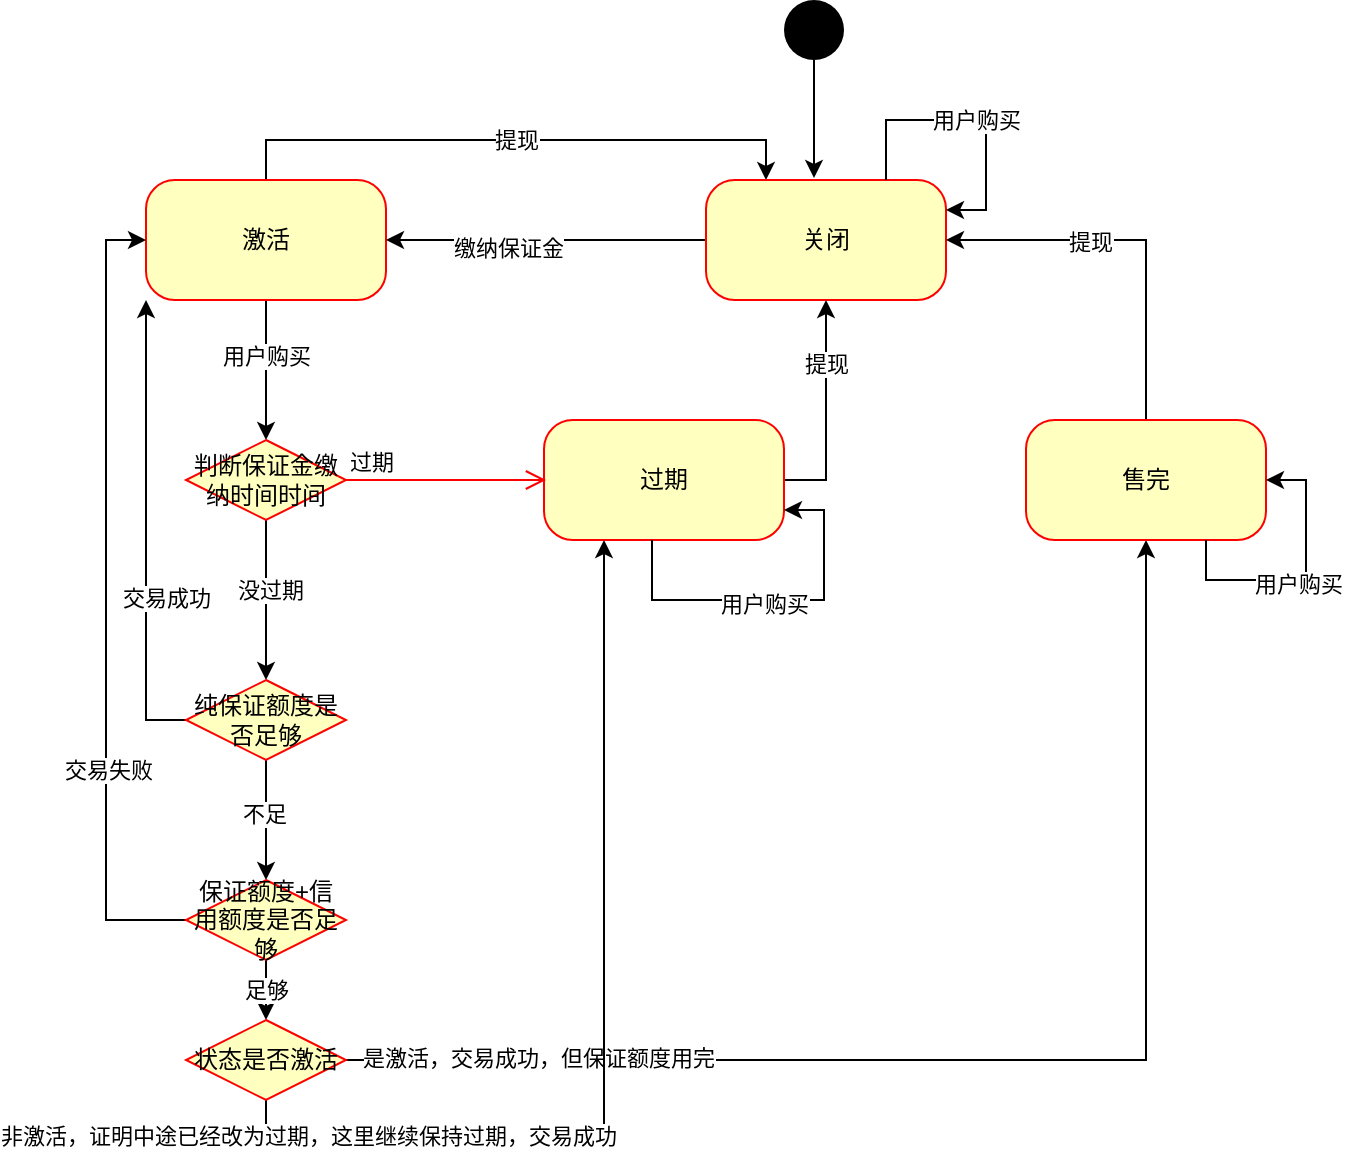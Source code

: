 <mxfile version="13.10.9" type="github">
  <diagram name="Page-1" id="58cdce13-f638-feb5-8d6f-7d28b1aa9fa0">
    <mxGraphModel dx="884" dy="621" grid="1" gridSize="10" guides="1" tooltips="1" connect="1" arrows="1" fold="1" page="1" pageScale="1" pageWidth="1100" pageHeight="850" background="#ffffff" math="0" shadow="0">
      <root>
        <mxCell id="0" />
        <mxCell id="1" parent="0" />
        <mxCell id="LWWSfnZDgmoD0diwHtsT-22" style="edgeStyle=orthogonalEdgeStyle;rounded=0;orthogonalLoop=1;jettySize=auto;html=1;exitX=0.5;exitY=1;exitDx=0;exitDy=0;entryX=0.5;entryY=0;entryDx=0;entryDy=0;" edge="1" parent="1" source="LWWSfnZDgmoD0diwHtsT-6" target="LWWSfnZDgmoD0diwHtsT-19">
          <mxGeometry relative="1" as="geometry">
            <mxPoint x="310" y="250" as="targetPoint" />
          </mxGeometry>
        </mxCell>
        <mxCell id="LWWSfnZDgmoD0diwHtsT-23" value="用户购买" style="edgeLabel;html=1;align=center;verticalAlign=middle;resizable=0;points=[];" vertex="1" connectable="0" parent="LWWSfnZDgmoD0diwHtsT-22">
          <mxGeometry x="-0.2" relative="1" as="geometry">
            <mxPoint as="offset" />
          </mxGeometry>
        </mxCell>
        <mxCell id="LWWSfnZDgmoD0diwHtsT-33" value="提现" style="edgeStyle=orthogonalEdgeStyle;rounded=0;orthogonalLoop=1;jettySize=auto;html=1;exitX=0.5;exitY=0;exitDx=0;exitDy=0;entryX=0.25;entryY=0;entryDx=0;entryDy=0;" edge="1" parent="1" source="LWWSfnZDgmoD0diwHtsT-6" target="LWWSfnZDgmoD0diwHtsT-9">
          <mxGeometry relative="1" as="geometry" />
        </mxCell>
        <mxCell id="LWWSfnZDgmoD0diwHtsT-6" value="激活" style="rounded=1;whiteSpace=wrap;html=1;arcSize=24;fillColor=#ffffc0;strokeColor=#ff0000;shadow=0;comic=0;labelBackgroundColor=none;fontFamily=Verdana;fontSize=12;fontColor=#000000;align=center;" vertex="1" parent="1">
          <mxGeometry x="250" y="130" width="120" height="60" as="geometry" />
        </mxCell>
        <mxCell id="LWWSfnZDgmoD0diwHtsT-12" style="edgeStyle=orthogonalEdgeStyle;rounded=0;orthogonalLoop=1;jettySize=auto;html=1;exitX=0;exitY=0.5;exitDx=0;exitDy=0;entryX=1;entryY=0.5;entryDx=0;entryDy=0;" edge="1" parent="1" source="LWWSfnZDgmoD0diwHtsT-9" target="LWWSfnZDgmoD0diwHtsT-6">
          <mxGeometry relative="1" as="geometry" />
        </mxCell>
        <mxCell id="LWWSfnZDgmoD0diwHtsT-13" value="缴纳保证金" style="edgeLabel;html=1;align=center;verticalAlign=middle;resizable=0;points=[];" vertex="1" connectable="0" parent="LWWSfnZDgmoD0diwHtsT-12">
          <mxGeometry x="0.244" y="4" relative="1" as="geometry">
            <mxPoint as="offset" />
          </mxGeometry>
        </mxCell>
        <mxCell id="LWWSfnZDgmoD0diwHtsT-9" value="关闭" style="rounded=1;whiteSpace=wrap;html=1;arcSize=24;fillColor=#ffffc0;strokeColor=#ff0000;shadow=0;comic=0;labelBackgroundColor=none;fontFamily=Verdana;fontSize=12;fontColor=#000000;align=center;" vertex="1" parent="1">
          <mxGeometry x="530" y="130" width="120" height="60" as="geometry" />
        </mxCell>
        <mxCell id="LWWSfnZDgmoD0diwHtsT-15" style="edgeStyle=orthogonalEdgeStyle;rounded=0;orthogonalLoop=1;jettySize=auto;html=1;exitX=0.5;exitY=1;exitDx=0;exitDy=0;entryX=0.45;entryY=-0.017;entryDx=0;entryDy=0;entryPerimeter=0;" edge="1" parent="1" source="LWWSfnZDgmoD0diwHtsT-14" target="LWWSfnZDgmoD0diwHtsT-9">
          <mxGeometry relative="1" as="geometry" />
        </mxCell>
        <mxCell id="LWWSfnZDgmoD0diwHtsT-14" value="" style="ellipse;fillColor=#000000;strokeColor=none;" vertex="1" parent="1">
          <mxGeometry x="569" y="40" width="30" height="30" as="geometry" />
        </mxCell>
        <mxCell id="LWWSfnZDgmoD0diwHtsT-30" style="edgeStyle=orthogonalEdgeStyle;rounded=0;orthogonalLoop=1;jettySize=auto;html=1;exitX=1;exitY=0.5;exitDx=0;exitDy=0;entryX=0.5;entryY=1;entryDx=0;entryDy=0;" edge="1" parent="1" source="LWWSfnZDgmoD0diwHtsT-16" target="LWWSfnZDgmoD0diwHtsT-9">
          <mxGeometry relative="1" as="geometry" />
        </mxCell>
        <mxCell id="LWWSfnZDgmoD0diwHtsT-31" value="提现" style="edgeLabel;html=1;align=center;verticalAlign=middle;resizable=0;points=[];" vertex="1" connectable="0" parent="LWWSfnZDgmoD0diwHtsT-30">
          <mxGeometry x="0.423" relative="1" as="geometry">
            <mxPoint as="offset" />
          </mxGeometry>
        </mxCell>
        <mxCell id="LWWSfnZDgmoD0diwHtsT-16" value="过期" style="rounded=1;whiteSpace=wrap;html=1;arcSize=24;fillColor=#ffffc0;strokeColor=#ff0000;shadow=0;comic=0;labelBackgroundColor=none;fontFamily=Verdana;fontSize=12;fontColor=#000000;align=center;" vertex="1" parent="1">
          <mxGeometry x="449" y="250" width="120" height="60" as="geometry" />
        </mxCell>
        <mxCell id="LWWSfnZDgmoD0diwHtsT-35" value="" style="edgeStyle=orthogonalEdgeStyle;rounded=0;orthogonalLoop=1;jettySize=auto;html=1;" edge="1" parent="1" source="LWWSfnZDgmoD0diwHtsT-19" target="LWWSfnZDgmoD0diwHtsT-34">
          <mxGeometry relative="1" as="geometry" />
        </mxCell>
        <mxCell id="LWWSfnZDgmoD0diwHtsT-44" value="没过期" style="edgeLabel;html=1;align=center;verticalAlign=middle;resizable=0;points=[];" vertex="1" connectable="0" parent="LWWSfnZDgmoD0diwHtsT-35">
          <mxGeometry x="-0.125" y="2" relative="1" as="geometry">
            <mxPoint as="offset" />
          </mxGeometry>
        </mxCell>
        <mxCell id="LWWSfnZDgmoD0diwHtsT-19" value="判断保证金缴纳时间时间" style="rhombus;whiteSpace=wrap;html=1;fillColor=#ffffc0;strokeColor=#ff0000;" vertex="1" parent="1">
          <mxGeometry x="270" y="260" width="80" height="40" as="geometry" />
        </mxCell>
        <mxCell id="LWWSfnZDgmoD0diwHtsT-20" value="过期" style="edgeStyle=orthogonalEdgeStyle;html=1;align=left;verticalAlign=bottom;endArrow=open;endSize=8;strokeColor=#ff0000;exitX=1;exitY=0.5;exitDx=0;exitDy=0;" edge="1" source="LWWSfnZDgmoD0diwHtsT-19" parent="1">
          <mxGeometry x="-1" relative="1" as="geometry">
            <mxPoint x="450" y="280" as="targetPoint" />
            <mxPoint x="380" y="350" as="sourcePoint" />
          </mxGeometry>
        </mxCell>
        <mxCell id="LWWSfnZDgmoD0diwHtsT-39" value="" style="edgeStyle=orthogonalEdgeStyle;rounded=0;orthogonalLoop=1;jettySize=auto;html=1;entryX=0.5;entryY=0;entryDx=0;entryDy=0;" edge="1" parent="1" source="LWWSfnZDgmoD0diwHtsT-34" target="LWWSfnZDgmoD0diwHtsT-45">
          <mxGeometry relative="1" as="geometry">
            <mxPoint x="310" y="470" as="targetPoint" />
          </mxGeometry>
        </mxCell>
        <mxCell id="LWWSfnZDgmoD0diwHtsT-49" value="不足" style="edgeLabel;html=1;align=center;verticalAlign=middle;resizable=0;points=[];" vertex="1" connectable="0" parent="LWWSfnZDgmoD0diwHtsT-39">
          <mxGeometry x="-0.1" y="-1" relative="1" as="geometry">
            <mxPoint as="offset" />
          </mxGeometry>
        </mxCell>
        <mxCell id="LWWSfnZDgmoD0diwHtsT-50" style="edgeStyle=orthogonalEdgeStyle;rounded=0;orthogonalLoop=1;jettySize=auto;html=1;exitX=0;exitY=0.5;exitDx=0;exitDy=0;entryX=0;entryY=1;entryDx=0;entryDy=0;" edge="1" parent="1" source="LWWSfnZDgmoD0diwHtsT-34" target="LWWSfnZDgmoD0diwHtsT-6">
          <mxGeometry relative="1" as="geometry" />
        </mxCell>
        <mxCell id="LWWSfnZDgmoD0diwHtsT-51" value="交易成功" style="edgeLabel;html=1;align=center;verticalAlign=middle;resizable=0;points=[];" vertex="1" connectable="0" parent="LWWSfnZDgmoD0diwHtsT-50">
          <mxGeometry x="-0.296" y="-2" relative="1" as="geometry">
            <mxPoint x="8" as="offset" />
          </mxGeometry>
        </mxCell>
        <mxCell id="LWWSfnZDgmoD0diwHtsT-34" value="纯保证额度是否足够" style="rhombus;whiteSpace=wrap;html=1;fillColor=#ffffc0;strokeColor=#ff0000;" vertex="1" parent="1">
          <mxGeometry x="270" y="380" width="80" height="40" as="geometry" />
        </mxCell>
        <mxCell id="LWWSfnZDgmoD0diwHtsT-46" style="edgeStyle=orthogonalEdgeStyle;rounded=0;orthogonalLoop=1;jettySize=auto;html=1;exitX=1;exitY=0.5;exitDx=0;exitDy=0;entryX=0.5;entryY=1;entryDx=0;entryDy=0;" edge="1" parent="1" source="LWWSfnZDgmoD0diwHtsT-70" target="LWWSfnZDgmoD0diwHtsT-53">
          <mxGeometry relative="1" as="geometry" />
        </mxCell>
        <mxCell id="LWWSfnZDgmoD0diwHtsT-52" value="是激活，交易成功，但保证额度用完" style="edgeLabel;html=1;align=center;verticalAlign=middle;resizable=0;points=[];" vertex="1" connectable="0" parent="LWWSfnZDgmoD0diwHtsT-46">
          <mxGeometry x="-0.711" y="1" relative="1" as="geometry">
            <mxPoint as="offset" />
          </mxGeometry>
        </mxCell>
        <mxCell id="LWWSfnZDgmoD0diwHtsT-47" style="edgeStyle=orthogonalEdgeStyle;rounded=0;orthogonalLoop=1;jettySize=auto;html=1;exitX=0;exitY=0.5;exitDx=0;exitDy=0;entryX=0;entryY=0.5;entryDx=0;entryDy=0;" edge="1" parent="1" source="LWWSfnZDgmoD0diwHtsT-45" target="LWWSfnZDgmoD0diwHtsT-6">
          <mxGeometry relative="1" as="geometry" />
        </mxCell>
        <mxCell id="LWWSfnZDgmoD0diwHtsT-48" value="交易失败" style="edgeLabel;html=1;align=center;verticalAlign=middle;resizable=0;points=[];" vertex="1" connectable="0" parent="LWWSfnZDgmoD0diwHtsT-47">
          <mxGeometry x="-0.19" y="-1" relative="1" as="geometry">
            <mxPoint y="47" as="offset" />
          </mxGeometry>
        </mxCell>
        <mxCell id="LWWSfnZDgmoD0diwHtsT-71" value="足够" style="edgeStyle=orthogonalEdgeStyle;rounded=0;orthogonalLoop=1;jettySize=auto;html=1;" edge="1" parent="1" source="LWWSfnZDgmoD0diwHtsT-45" target="LWWSfnZDgmoD0diwHtsT-70">
          <mxGeometry relative="1" as="geometry" />
        </mxCell>
        <mxCell id="LWWSfnZDgmoD0diwHtsT-45" value="保证额度+信用额度是否足够" style="rhombus;whiteSpace=wrap;html=1;fillColor=#ffffc0;strokeColor=#ff0000;" vertex="1" parent="1">
          <mxGeometry x="270" y="480" width="80" height="40" as="geometry" />
        </mxCell>
        <mxCell id="LWWSfnZDgmoD0diwHtsT-54" style="edgeStyle=orthogonalEdgeStyle;rounded=0;orthogonalLoop=1;jettySize=auto;html=1;exitX=0.5;exitY=0;exitDx=0;exitDy=0;entryX=1;entryY=0.5;entryDx=0;entryDy=0;" edge="1" parent="1" source="LWWSfnZDgmoD0diwHtsT-53" target="LWWSfnZDgmoD0diwHtsT-9">
          <mxGeometry relative="1" as="geometry" />
        </mxCell>
        <mxCell id="LWWSfnZDgmoD0diwHtsT-55" value="提现" style="edgeLabel;html=1;align=center;verticalAlign=middle;resizable=0;points=[];" vertex="1" connectable="0" parent="LWWSfnZDgmoD0diwHtsT-54">
          <mxGeometry x="0.242" y="1" relative="1" as="geometry">
            <mxPoint as="offset" />
          </mxGeometry>
        </mxCell>
        <mxCell id="LWWSfnZDgmoD0diwHtsT-53" value="售完" style="rounded=1;whiteSpace=wrap;html=1;arcSize=24;fillColor=#ffffc0;strokeColor=#ff0000;shadow=0;comic=0;labelBackgroundColor=none;fontFamily=Verdana;fontSize=12;fontColor=#000000;align=center;" vertex="1" parent="1">
          <mxGeometry x="690" y="250" width="120" height="60" as="geometry" />
        </mxCell>
        <mxCell id="LWWSfnZDgmoD0diwHtsT-60" style="edgeStyle=orthogonalEdgeStyle;rounded=0;orthogonalLoop=1;jettySize=auto;html=1;exitX=0.75;exitY=1;exitDx=0;exitDy=0;entryX=1;entryY=0.5;entryDx=0;entryDy=0;" edge="1" parent="1" source="LWWSfnZDgmoD0diwHtsT-53" target="LWWSfnZDgmoD0diwHtsT-53">
          <mxGeometry relative="1" as="geometry">
            <mxPoint x="549" y="380" as="sourcePoint" />
          </mxGeometry>
        </mxCell>
        <mxCell id="LWWSfnZDgmoD0diwHtsT-63" value="用户购买" style="edgeLabel;html=1;align=center;verticalAlign=middle;resizable=0;points=[];" vertex="1" connectable="0" parent="LWWSfnZDgmoD0diwHtsT-60">
          <mxGeometry x="-0.056" y="-2" relative="1" as="geometry">
            <mxPoint as="offset" />
          </mxGeometry>
        </mxCell>
        <mxCell id="LWWSfnZDgmoD0diwHtsT-64" style="edgeStyle=orthogonalEdgeStyle;rounded=0;orthogonalLoop=1;jettySize=auto;html=1;exitX=0.75;exitY=0;exitDx=0;exitDy=0;entryX=1;entryY=0.25;entryDx=0;entryDy=0;" edge="1" parent="1" source="LWWSfnZDgmoD0diwHtsT-9" target="LWWSfnZDgmoD0diwHtsT-9">
          <mxGeometry relative="1" as="geometry">
            <Array as="points">
              <mxPoint x="620" y="100" />
              <mxPoint x="670" y="100" />
              <mxPoint x="670" y="145" />
            </Array>
          </mxGeometry>
        </mxCell>
        <mxCell id="LWWSfnZDgmoD0diwHtsT-65" value="用户购买" style="edgeLabel;html=1;align=center;verticalAlign=middle;resizable=0;points=[];" vertex="1" connectable="0" parent="LWWSfnZDgmoD0diwHtsT-64">
          <mxGeometry x="0.035" relative="1" as="geometry">
            <mxPoint as="offset" />
          </mxGeometry>
        </mxCell>
        <mxCell id="LWWSfnZDgmoD0diwHtsT-68" style="edgeStyle=orthogonalEdgeStyle;rounded=0;orthogonalLoop=1;jettySize=auto;html=1;exitX=0.45;exitY=1;exitDx=0;exitDy=0;entryX=1;entryY=0.75;entryDx=0;entryDy=0;exitPerimeter=0;" edge="1" parent="1" source="LWWSfnZDgmoD0diwHtsT-16" target="LWWSfnZDgmoD0diwHtsT-16">
          <mxGeometry relative="1" as="geometry">
            <mxPoint x="503" y="310" as="sourcePoint" />
            <mxPoint x="569" y="295" as="targetPoint" />
            <Array as="points">
              <mxPoint x="503" y="340" />
              <mxPoint x="589" y="340" />
              <mxPoint x="589" y="295" />
            </Array>
          </mxGeometry>
        </mxCell>
        <mxCell id="LWWSfnZDgmoD0diwHtsT-69" value="用户购买" style="edgeLabel;html=1;align=center;verticalAlign=middle;resizable=0;points=[];" vertex="1" connectable="0" parent="LWWSfnZDgmoD0diwHtsT-68">
          <mxGeometry x="-0.056" y="-2" relative="1" as="geometry">
            <mxPoint as="offset" />
          </mxGeometry>
        </mxCell>
        <mxCell id="LWWSfnZDgmoD0diwHtsT-72" style="edgeStyle=orthogonalEdgeStyle;rounded=0;orthogonalLoop=1;jettySize=auto;html=1;exitX=0.5;exitY=1;exitDx=0;exitDy=0;entryX=0.25;entryY=1;entryDx=0;entryDy=0;" edge="1" parent="1" source="LWWSfnZDgmoD0diwHtsT-70" target="LWWSfnZDgmoD0diwHtsT-16">
          <mxGeometry relative="1" as="geometry" />
        </mxCell>
        <mxCell id="LWWSfnZDgmoD0diwHtsT-73" value="非激活，证明中途已经改为过期，这里继续保持过期，交易成功" style="edgeLabel;html=1;align=center;verticalAlign=middle;resizable=0;points=[];" vertex="1" connectable="0" parent="LWWSfnZDgmoD0diwHtsT-72">
          <mxGeometry x="-0.832" y="2" relative="1" as="geometry">
            <mxPoint as="offset" />
          </mxGeometry>
        </mxCell>
        <mxCell id="LWWSfnZDgmoD0diwHtsT-70" value="状态是否激活" style="rhombus;whiteSpace=wrap;html=1;fillColor=#ffffc0;strokeColor=#ff0000;" vertex="1" parent="1">
          <mxGeometry x="270" y="550" width="80" height="40" as="geometry" />
        </mxCell>
      </root>
    </mxGraphModel>
  </diagram>
</mxfile>
